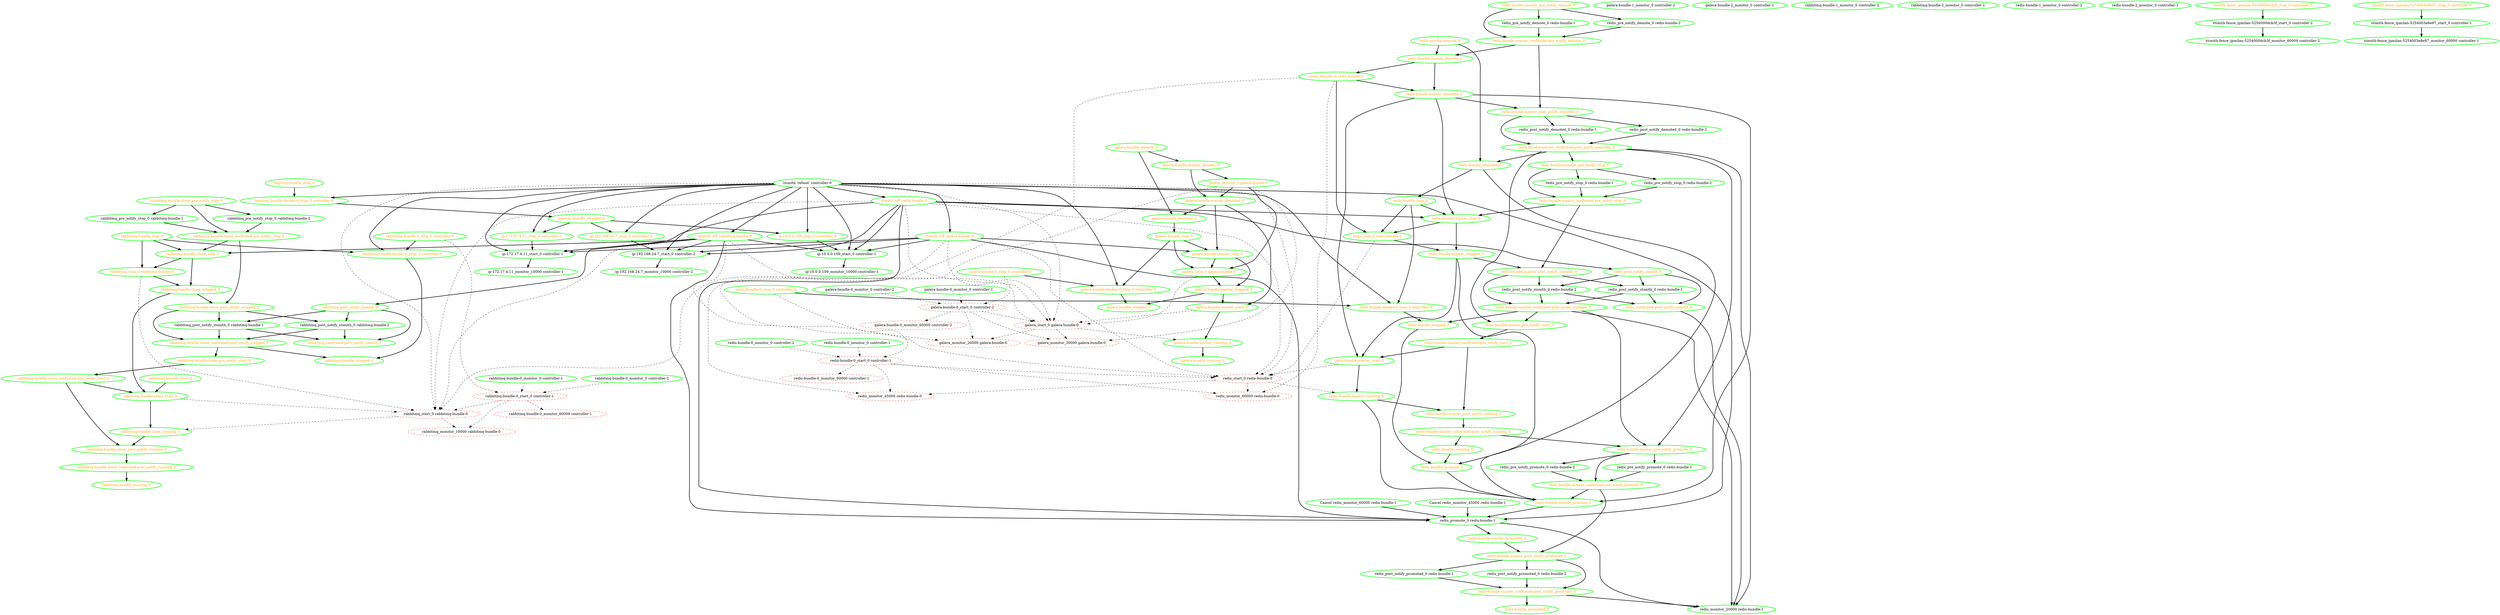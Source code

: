 digraph "g" {
"Cancel redis_monitor_45000 redis-bundle-1" -> "redis_promote_0 redis-bundle-1" [ style = bold]
"Cancel redis_monitor_45000 redis-bundle-1" [ style=bold color="green" fontcolor="black"]
"Cancel redis_monitor_60000 redis-bundle-1" -> "redis_promote_0 redis-bundle-1" [ style = bold]
"Cancel redis_monitor_60000 redis-bundle-1" [ style=bold color="green" fontcolor="black"]
"galera-bundle-0_monitor_0 controller-1" -> "galera-bundle-0_start_0 controller-2" [ style = dashed]
"galera-bundle-0_monitor_0 controller-1" [ style=bold color="green" fontcolor="black"]
"galera-bundle-0_monitor_0 controller-2" -> "galera-bundle-0_start_0 controller-2" [ style = dashed]
"galera-bundle-0_monitor_0 controller-2" [ style=bold color="green" fontcolor="black"]
"galera-bundle-0_monitor_60000 controller-2" [ style=dashed color="red" fontcolor="black"]
"galera-bundle-0_start_0 controller-2" -> "galera-bundle-0_monitor_60000 controller-2" [ style = dashed]
"galera-bundle-0_start_0 controller-2" -> "galera_monitor_20000 galera-bundle-0" [ style = dashed]
"galera-bundle-0_start_0 controller-2" -> "galera_monitor_30000 galera-bundle-0" [ style = dashed]
"galera-bundle-0_start_0 controller-2" -> "galera_start_0 galera-bundle-0" [ style = dashed]
"galera-bundle-0_start_0 controller-2" [ style=dashed color="red" fontcolor="black"]
"galera-bundle-0_stop_0 controller-0" -> "galera-bundle-0_start_0 controller-2" [ style = dashed]
"galera-bundle-0_stop_0 controller-0" -> "galera-bundle-docker-0_stop_0 controller-0" [ style = bold]
"galera-bundle-0_stop_0 controller-0" [ style=bold color="green" fontcolor="orange"]
"galera-bundle-1_monitor_0 controller-2" [ style=bold color="green" fontcolor="black"]
"galera-bundle-2_monitor_0 controller-1" [ style=bold color="green" fontcolor="black"]
"galera-bundle-docker-0_stop_0 controller-0" -> "galera-bundle_stopped_0" [ style = bold]
"galera-bundle-docker-0_stop_0 controller-0" [ style=bold color="green" fontcolor="orange"]
"galera-bundle-master_demote_0" -> "galera-bundle-master_demoted_0" [ style = bold]
"galera-bundle-master_demote_0" -> "galera_demote_0 galera-bundle-0" [ style = bold]
"galera-bundle-master_demote_0" [ style=bold color="green" fontcolor="orange"]
"galera-bundle-master_demoted_0" -> "galera-bundle-master_start_0" [ style = bold]
"galera-bundle-master_demoted_0" -> "galera-bundle-master_stop_0" [ style = bold]
"galera-bundle-master_demoted_0" -> "galera-bundle_demoted_0" [ style = bold]
"galera-bundle-master_demoted_0" [ style=bold color="green" fontcolor="orange"]
"galera-bundle-master_running_0" -> "galera-bundle_running_0" [ style = bold]
"galera-bundle-master_running_0" [ style=bold color="green" fontcolor="orange"]
"galera-bundle-master_start_0" -> "galera-bundle-master_running_0" [ style = bold]
"galera-bundle-master_start_0" -> "galera_start_0 galera-bundle-0" [ style = dashed]
"galera-bundle-master_start_0" [ style=bold color="green" fontcolor="orange"]
"galera-bundle-master_stop_0" -> "galera-bundle-master_stopped_0" [ style = bold]
"galera-bundle-master_stop_0" -> "galera_stop_0 galera-bundle-0" [ style = bold]
"galera-bundle-master_stop_0" [ style=bold color="green" fontcolor="orange"]
"galera-bundle-master_stopped_0" -> "galera-bundle-master_start_0" [ style = bold]
"galera-bundle-master_stopped_0" -> "galera-bundle_stopped_0" [ style = bold]
"galera-bundle-master_stopped_0" [ style=bold color="green" fontcolor="orange"]
"galera-bundle_demote_0" -> "galera-bundle-master_demote_0" [ style = bold]
"galera-bundle_demote_0" -> "galera-bundle_demoted_0" [ style = bold]
"galera-bundle_demote_0" [ style=bold color="green" fontcolor="orange"]
"galera-bundle_demoted_0" -> "galera-bundle_stop_0" [ style = bold]
"galera-bundle_demoted_0" [ style=bold color="green" fontcolor="orange"]
"galera-bundle_running_0" [ style=bold color="green" fontcolor="orange"]
"galera-bundle_stop_0" -> "galera-bundle-docker-0_stop_0 controller-0" [ style = bold]
"galera-bundle_stop_0" -> "galera-bundle-master_stop_0" [ style = bold]
"galera-bundle_stop_0" -> "galera_stop_0 galera-bundle-0" [ style = bold]
"galera-bundle_stop_0" [ style=bold color="green" fontcolor="orange"]
"galera-bundle_stopped_0" [ style=bold color="green" fontcolor="orange"]
"galera_demote_0 galera-bundle-0" -> "galera-bundle-master_demoted_0" [ style = bold]
"galera_demote_0 galera-bundle-0" -> "galera_monitor_20000 galera-bundle-0" [ style = dashed]
"galera_demote_0 galera-bundle-0" -> "galera_monitor_30000 galera-bundle-0" [ style = dashed]
"galera_demote_0 galera-bundle-0" -> "galera_stop_0 galera-bundle-0" [ style = bold]
"galera_demote_0 galera-bundle-0" [ style=bold color="green" fontcolor="orange"]
"galera_monitor_20000 galera-bundle-0" [ style=dashed color="red" fontcolor="black"]
"galera_monitor_30000 galera-bundle-0" [ style=dashed color="red" fontcolor="black"]
"galera_start_0 galera-bundle-0" -> "galera-bundle-master_running_0" [ style = dashed]
"galera_start_0 galera-bundle-0" -> "galera_monitor_20000 galera-bundle-0" [ style = dashed]
"galera_start_0 galera-bundle-0" -> "galera_monitor_30000 galera-bundle-0" [ style = dashed]
"galera_start_0 galera-bundle-0" [ style=dashed color="red" fontcolor="black"]
"galera_stop_0 galera-bundle-0" -> "galera-bundle-master_stopped_0" [ style = bold]
"galera_stop_0 galera-bundle-0" -> "galera_start_0 galera-bundle-0" [ style = dashed]
"galera_stop_0 galera-bundle-0" [ style=bold color="green" fontcolor="orange"]
"haproxy-bundle-docker-0_stop_0 controller-0" -> "haproxy-bundle_stopped_0" [ style = bold]
"haproxy-bundle-docker-0_stop_0 controller-0" [ style=bold color="green" fontcolor="orange"]
"haproxy-bundle_stop_0" -> "haproxy-bundle-docker-0_stop_0 controller-0" [ style = bold]
"haproxy-bundle_stop_0" [ style=bold color="green" fontcolor="orange"]
"haproxy-bundle_stopped_0" -> "ip-10.0.0.109_stop_0 controller-0" [ style = bold]
"haproxy-bundle_stopped_0" -> "ip-172.17.4.11_stop_0 controller-0" [ style = bold]
"haproxy-bundle_stopped_0" -> "ip-192.168.24.7_stop_0 controller-0" [ style = bold]
"haproxy-bundle_stopped_0" [ style=bold color="green" fontcolor="orange"]
"ip-10.0.0.109_monitor_10000 controller-1" [ style=bold color="green" fontcolor="black"]
"ip-10.0.0.109_start_0 controller-1" -> "ip-10.0.0.109_monitor_10000 controller-1" [ style = bold]
"ip-10.0.0.109_start_0 controller-1" [ style=bold color="green" fontcolor="black"]
"ip-10.0.0.109_stop_0 controller-0" -> "ip-10.0.0.109_start_0 controller-1" [ style = bold]
"ip-10.0.0.109_stop_0 controller-0" [ style=bold color="green" fontcolor="orange"]
"ip-172.17.4.11_monitor_10000 controller-1" [ style=bold color="green" fontcolor="black"]
"ip-172.17.4.11_start_0 controller-1" -> "ip-172.17.4.11_monitor_10000 controller-1" [ style = bold]
"ip-172.17.4.11_start_0 controller-1" [ style=bold color="green" fontcolor="black"]
"ip-172.17.4.11_stop_0 controller-0" -> "ip-172.17.4.11_start_0 controller-1" [ style = bold]
"ip-172.17.4.11_stop_0 controller-0" [ style=bold color="green" fontcolor="orange"]
"ip-192.168.24.7_monitor_10000 controller-2" [ style=bold color="green" fontcolor="black"]
"ip-192.168.24.7_start_0 controller-2" -> "ip-192.168.24.7_monitor_10000 controller-2" [ style = bold]
"ip-192.168.24.7_start_0 controller-2" [ style=bold color="green" fontcolor="black"]
"ip-192.168.24.7_stop_0 controller-0" -> "ip-192.168.24.7_start_0 controller-2" [ style = bold]
"ip-192.168.24.7_stop_0 controller-0" [ style=bold color="green" fontcolor="orange"]
"rabbitmq-bundle-0_monitor_0 controller-1" -> "rabbitmq-bundle-0_start_0 controller-1" [ style = dashed]
"rabbitmq-bundle-0_monitor_0 controller-1" [ style=bold color="green" fontcolor="black"]
"rabbitmq-bundle-0_monitor_0 controller-2" -> "rabbitmq-bundle-0_start_0 controller-1" [ style = dashed]
"rabbitmq-bundle-0_monitor_0 controller-2" [ style=bold color="green" fontcolor="black"]
"rabbitmq-bundle-0_monitor_60000 controller-1" [ style=dashed color="red" fontcolor="black"]
"rabbitmq-bundle-0_start_0 controller-1" -> "rabbitmq-bundle-0_monitor_60000 controller-1" [ style = dashed]
"rabbitmq-bundle-0_start_0 controller-1" -> "rabbitmq_monitor_10000 rabbitmq-bundle-0" [ style = dashed]
"rabbitmq-bundle-0_start_0 controller-1" -> "rabbitmq_start_0 rabbitmq-bundle-0" [ style = dashed]
"rabbitmq-bundle-0_start_0 controller-1" [ style=dashed color="red" fontcolor="black"]
"rabbitmq-bundle-0_stop_0 controller-0" -> "rabbitmq-bundle-0_start_0 controller-1" [ style = dashed]
"rabbitmq-bundle-0_stop_0 controller-0" -> "rabbitmq-bundle-docker-0_stop_0 controller-0" [ style = bold]
"rabbitmq-bundle-0_stop_0 controller-0" [ style=bold color="green" fontcolor="orange"]
"rabbitmq-bundle-1_monitor_0 controller-2" [ style=bold color="green" fontcolor="black"]
"rabbitmq-bundle-2_monitor_0 controller-1" [ style=bold color="green" fontcolor="black"]
"rabbitmq-bundle-clone_confirmed-post_notify_running_0" -> "rabbitmq-bundle_running_0" [ style = bold]
"rabbitmq-bundle-clone_confirmed-post_notify_running_0" [ style=bold color="green" fontcolor="orange"]
"rabbitmq-bundle-clone_confirmed-post_notify_stopped_0" -> "rabbitmq-bundle-clone_pre_notify_start_0" [ style = bold]
"rabbitmq-bundle-clone_confirmed-post_notify_stopped_0" -> "rabbitmq-bundle_stopped_0" [ style = bold]
"rabbitmq-bundle-clone_confirmed-post_notify_stopped_0" [ style=bold color="green" fontcolor="orange"]
"rabbitmq-bundle-clone_confirmed-pre_notify_start_0" -> "rabbitmq-bundle-clone_post_notify_running_0" [ style = bold]
"rabbitmq-bundle-clone_confirmed-pre_notify_start_0" -> "rabbitmq-bundle-clone_start_0" [ style = bold]
"rabbitmq-bundle-clone_confirmed-pre_notify_start_0" [ style=bold color="green" fontcolor="orange"]
"rabbitmq-bundle-clone_confirmed-pre_notify_stop_0" -> "rabbitmq-bundle-clone_post_notify_stopped_0" [ style = bold]
"rabbitmq-bundle-clone_confirmed-pre_notify_stop_0" -> "rabbitmq-bundle-clone_stop_0" [ style = bold]
"rabbitmq-bundle-clone_confirmed-pre_notify_stop_0" [ style=bold color="green" fontcolor="orange"]
"rabbitmq-bundle-clone_post_notify_running_0" -> "rabbitmq-bundle-clone_confirmed-post_notify_running_0" [ style = bold]
"rabbitmq-bundle-clone_post_notify_running_0" [ style=bold color="green" fontcolor="orange"]
"rabbitmq-bundle-clone_post_notify_stopped_0" -> "rabbitmq-bundle-clone_confirmed-post_notify_stopped_0" [ style = bold]
"rabbitmq-bundle-clone_post_notify_stopped_0" -> "rabbitmq_post_notify_stonith_0 rabbitmq-bundle-1" [ style = bold]
"rabbitmq-bundle-clone_post_notify_stopped_0" -> "rabbitmq_post_notify_stonith_0 rabbitmq-bundle-2" [ style = bold]
"rabbitmq-bundle-clone_post_notify_stopped_0" [ style=bold color="green" fontcolor="orange"]
"rabbitmq-bundle-clone_pre_notify_start_0" -> "rabbitmq-bundle-clone_confirmed-pre_notify_start_0" [ style = bold]
"rabbitmq-bundle-clone_pre_notify_start_0" [ style=bold color="green" fontcolor="orange"]
"rabbitmq-bundle-clone_pre_notify_stop_0" -> "rabbitmq-bundle-clone_confirmed-pre_notify_stop_0" [ style = bold]
"rabbitmq-bundle-clone_pre_notify_stop_0" -> "rabbitmq_pre_notify_stop_0 rabbitmq-bundle-1" [ style = bold]
"rabbitmq-bundle-clone_pre_notify_stop_0" -> "rabbitmq_pre_notify_stop_0 rabbitmq-bundle-2" [ style = bold]
"rabbitmq-bundle-clone_pre_notify_stop_0" [ style=bold color="green" fontcolor="orange"]
"rabbitmq-bundle-clone_running_0" -> "rabbitmq-bundle-clone_post_notify_running_0" [ style = bold]
"rabbitmq-bundle-clone_running_0" [ style=bold color="green" fontcolor="orange"]
"rabbitmq-bundle-clone_start_0" -> "rabbitmq-bundle-clone_running_0" [ style = bold]
"rabbitmq-bundle-clone_start_0" -> "rabbitmq_start_0 rabbitmq-bundle-0" [ style = dashed]
"rabbitmq-bundle-clone_start_0" [ style=bold color="green" fontcolor="orange"]
"rabbitmq-bundle-clone_stop_0" -> "rabbitmq-bundle-clone_stopped_0" [ style = bold]
"rabbitmq-bundle-clone_stop_0" -> "rabbitmq_stop_0 rabbitmq-bundle-0" [ style = bold]
"rabbitmq-bundle-clone_stop_0" [ style=bold color="green" fontcolor="orange"]
"rabbitmq-bundle-clone_stopped_0" -> "rabbitmq-bundle-clone_post_notify_stopped_0" [ style = bold]
"rabbitmq-bundle-clone_stopped_0" -> "rabbitmq-bundle-clone_start_0" [ style = bold]
"rabbitmq-bundle-clone_stopped_0" [ style=bold color="green" fontcolor="orange"]
"rabbitmq-bundle-docker-0_stop_0 controller-0" -> "rabbitmq-bundle_stopped_0" [ style = bold]
"rabbitmq-bundle-docker-0_stop_0 controller-0" [ style=bold color="green" fontcolor="orange"]
"rabbitmq-bundle_running_0" [ style=bold color="green" fontcolor="orange"]
"rabbitmq-bundle_start_0" -> "rabbitmq-bundle-clone_start_0" [ style = bold]
"rabbitmq-bundle_start_0" [ style=bold color="green" fontcolor="orange"]
"rabbitmq-bundle_stop_0" -> "rabbitmq-bundle-clone_stop_0" [ style = bold]
"rabbitmq-bundle_stop_0" -> "rabbitmq-bundle-docker-0_stop_0 controller-0" [ style = bold]
"rabbitmq-bundle_stop_0" -> "rabbitmq_stop_0 rabbitmq-bundle-0" [ style = bold]
"rabbitmq-bundle_stop_0" [ style=bold color="green" fontcolor="orange"]
"rabbitmq-bundle_stopped_0" [ style=bold color="green" fontcolor="orange"]
"rabbitmq_confirmed-post_notify_stonith_0" [ style=bold color="green" fontcolor="orange"]
"rabbitmq_monitor_10000 rabbitmq-bundle-0" [ style=dashed color="red" fontcolor="black"]
"rabbitmq_post_notify_stonith_0 rabbitmq-bundle-1" -> "rabbitmq-bundle-clone_confirmed-post_notify_stopped_0" [ style = bold]
"rabbitmq_post_notify_stonith_0 rabbitmq-bundle-1" -> "rabbitmq_confirmed-post_notify_stonith_0" [ style = bold]
"rabbitmq_post_notify_stonith_0 rabbitmq-bundle-1" [ style=bold color="green" fontcolor="black"]
"rabbitmq_post_notify_stonith_0 rabbitmq-bundle-2" -> "rabbitmq-bundle-clone_confirmed-post_notify_stopped_0" [ style = bold]
"rabbitmq_post_notify_stonith_0 rabbitmq-bundle-2" -> "rabbitmq_confirmed-post_notify_stonith_0" [ style = bold]
"rabbitmq_post_notify_stonith_0 rabbitmq-bundle-2" [ style=bold color="green" fontcolor="black"]
"rabbitmq_post_notify_stonith_0" -> "rabbitmq_confirmed-post_notify_stonith_0" [ style = bold]
"rabbitmq_post_notify_stonith_0" -> "rabbitmq_post_notify_stonith_0 rabbitmq-bundle-1" [ style = bold]
"rabbitmq_post_notify_stonith_0" -> "rabbitmq_post_notify_stonith_0 rabbitmq-bundle-2" [ style = bold]
"rabbitmq_post_notify_stonith_0" [ style=bold color="green" fontcolor="orange"]
"rabbitmq_pre_notify_stop_0 rabbitmq-bundle-1" -> "rabbitmq-bundle-clone_confirmed-pre_notify_stop_0" [ style = bold]
"rabbitmq_pre_notify_stop_0 rabbitmq-bundle-1" [ style=bold color="green" fontcolor="black"]
"rabbitmq_pre_notify_stop_0 rabbitmq-bundle-2" -> "rabbitmq-bundle-clone_confirmed-pre_notify_stop_0" [ style = bold]
"rabbitmq_pre_notify_stop_0 rabbitmq-bundle-2" [ style=bold color="green" fontcolor="black"]
"rabbitmq_start_0 rabbitmq-bundle-0" -> "rabbitmq-bundle-clone_running_0" [ style = dashed]
"rabbitmq_start_0 rabbitmq-bundle-0" -> "rabbitmq_monitor_10000 rabbitmq-bundle-0" [ style = dashed]
"rabbitmq_start_0 rabbitmq-bundle-0" [ style=dashed color="red" fontcolor="black"]
"rabbitmq_stop_0 rabbitmq-bundle-0" -> "rabbitmq-bundle-clone_stopped_0" [ style = bold]
"rabbitmq_stop_0 rabbitmq-bundle-0" -> "rabbitmq_start_0 rabbitmq-bundle-0" [ style = dashed]
"rabbitmq_stop_0 rabbitmq-bundle-0" [ style=bold color="green" fontcolor="orange"]
"redis-bundle-0_monitor_0 controller-1" -> "redis-bundle-0_start_0 controller-1" [ style = dashed]
"redis-bundle-0_monitor_0 controller-1" [ style=bold color="green" fontcolor="black"]
"redis-bundle-0_monitor_0 controller-2" -> "redis-bundle-0_start_0 controller-1" [ style = dashed]
"redis-bundle-0_monitor_0 controller-2" [ style=bold color="green" fontcolor="black"]
"redis-bundle-0_monitor_60000 controller-1" [ style=dashed color="red" fontcolor="black"]
"redis-bundle-0_start_0 controller-1" -> "redis-bundle-0_monitor_60000 controller-1" [ style = dashed]
"redis-bundle-0_start_0 controller-1" -> "redis_monitor_45000 redis-bundle-0" [ style = dashed]
"redis-bundle-0_start_0 controller-1" -> "redis_monitor_60000 redis-bundle-0" [ style = dashed]
"redis-bundle-0_start_0 controller-1" -> "redis_start_0 redis-bundle-0" [ style = dashed]
"redis-bundle-0_start_0 controller-1" [ style=dashed color="red" fontcolor="black"]
"redis-bundle-0_stop_0 controller-0" -> "redis-bundle-0_start_0 controller-1" [ style = dashed]
"redis-bundle-0_stop_0 controller-0" -> "redis-bundle-docker-0_stop_0 controller-0" [ style = bold]
"redis-bundle-0_stop_0 controller-0" [ style=bold color="green" fontcolor="orange"]
"redis-bundle-1_monitor_0 controller-2" [ style=bold color="green" fontcolor="black"]
"redis-bundle-2_monitor_0 controller-1" [ style=bold color="green" fontcolor="black"]
"redis-bundle-docker-0_stop_0 controller-0" -> "redis-bundle_stopped_0" [ style = bold]
"redis-bundle-docker-0_stop_0 controller-0" [ style=bold color="green" fontcolor="orange"]
"redis-bundle-master_confirmed-post_notify_demoted_0" -> "redis-bundle-master_pre_notify_promote_0" [ style = bold]
"redis-bundle-master_confirmed-post_notify_demoted_0" -> "redis-bundle-master_pre_notify_start_0" [ style = bold]
"redis-bundle-master_confirmed-post_notify_demoted_0" -> "redis-bundle-master_pre_notify_stop_0" [ style = bold]
"redis-bundle-master_confirmed-post_notify_demoted_0" -> "redis-bundle_demoted_0" [ style = bold]
"redis-bundle-master_confirmed-post_notify_demoted_0" -> "redis_monitor_20000 redis-bundle-1" [ style = bold]
"redis-bundle-master_confirmed-post_notify_demoted_0" [ style=bold color="green" fontcolor="orange"]
"redis-bundle-master_confirmed-post_notify_promoted_0" -> "redis-bundle_promoted_0" [ style = bold]
"redis-bundle-master_confirmed-post_notify_promoted_0" -> "redis_monitor_20000 redis-bundle-1" [ style = bold]
"redis-bundle-master_confirmed-post_notify_promoted_0" [ style=bold color="green" fontcolor="orange"]
"redis-bundle-master_confirmed-post_notify_running_0" -> "redis-bundle-master_pre_notify_promote_0" [ style = bold]
"redis-bundle-master_confirmed-post_notify_running_0" -> "redis-bundle_running_0" [ style = bold]
"redis-bundle-master_confirmed-post_notify_running_0" [ style=bold color="green" fontcolor="orange"]
"redis-bundle-master_confirmed-post_notify_stopped_0" -> "redis-bundle-master_pre_notify_promote_0" [ style = bold]
"redis-bundle-master_confirmed-post_notify_stopped_0" -> "redis-bundle-master_pre_notify_start_0" [ style = bold]
"redis-bundle-master_confirmed-post_notify_stopped_0" -> "redis-bundle_stopped_0" [ style = bold]
"redis-bundle-master_confirmed-post_notify_stopped_0" -> "redis_monitor_20000 redis-bundle-1" [ style = bold]
"redis-bundle-master_confirmed-post_notify_stopped_0" [ style=bold color="green" fontcolor="orange"]
"redis-bundle-master_confirmed-pre_notify_demote_0" -> "redis-bundle-master_demote_0" [ style = bold]
"redis-bundle-master_confirmed-pre_notify_demote_0" -> "redis-bundle-master_post_notify_demoted_0" [ style = bold]
"redis-bundle-master_confirmed-pre_notify_demote_0" [ style=bold color="green" fontcolor="orange"]
"redis-bundle-master_confirmed-pre_notify_promote_0" -> "redis-bundle-master_post_notify_promoted_0" [ style = bold]
"redis-bundle-master_confirmed-pre_notify_promote_0" -> "redis-bundle-master_promote_0" [ style = bold]
"redis-bundle-master_confirmed-pre_notify_promote_0" [ style=bold color="green" fontcolor="orange"]
"redis-bundle-master_confirmed-pre_notify_start_0" -> "redis-bundle-master_post_notify_running_0" [ style = bold]
"redis-bundle-master_confirmed-pre_notify_start_0" -> "redis-bundle-master_start_0" [ style = bold]
"redis-bundle-master_confirmed-pre_notify_start_0" [ style=bold color="green" fontcolor="orange"]
"redis-bundle-master_confirmed-pre_notify_stop_0" -> "redis-bundle-master_post_notify_stopped_0" [ style = bold]
"redis-bundle-master_confirmed-pre_notify_stop_0" -> "redis-bundle-master_stop_0" [ style = bold]
"redis-bundle-master_confirmed-pre_notify_stop_0" [ style=bold color="green" fontcolor="orange"]
"redis-bundle-master_demote_0" -> "redis-bundle-master_demoted_0" [ style = bold]
"redis-bundle-master_demote_0" -> "redis_demote_0 redis-bundle-0" [ style = bold]
"redis-bundle-master_demote_0" [ style=bold color="green" fontcolor="orange"]
"redis-bundle-master_demoted_0" -> "redis-bundle-master_post_notify_demoted_0" [ style = bold]
"redis-bundle-master_demoted_0" -> "redis-bundle-master_promote_0" [ style = bold]
"redis-bundle-master_demoted_0" -> "redis-bundle-master_start_0" [ style = bold]
"redis-bundle-master_demoted_0" -> "redis-bundle-master_stop_0" [ style = bold]
"redis-bundle-master_demoted_0" [ style=bold color="green" fontcolor="orange"]
"redis-bundle-master_post_notify_demoted_0" -> "redis-bundle-master_confirmed-post_notify_demoted_0" [ style = bold]
"redis-bundle-master_post_notify_demoted_0" -> "redis_post_notify_demoted_0 redis-bundle-1" [ style = bold]
"redis-bundle-master_post_notify_demoted_0" -> "redis_post_notify_demoted_0 redis-bundle-2" [ style = bold]
"redis-bundle-master_post_notify_demoted_0" [ style=bold color="green" fontcolor="orange"]
"redis-bundle-master_post_notify_promoted_0" -> "redis-bundle-master_confirmed-post_notify_promoted_0" [ style = bold]
"redis-bundle-master_post_notify_promoted_0" -> "redis_post_notify_promoted_0 redis-bundle-1" [ style = bold]
"redis-bundle-master_post_notify_promoted_0" -> "redis_post_notify_promoted_0 redis-bundle-2" [ style = bold]
"redis-bundle-master_post_notify_promoted_0" [ style=bold color="green" fontcolor="orange"]
"redis-bundle-master_post_notify_running_0" -> "redis-bundle-master_confirmed-post_notify_running_0" [ style = bold]
"redis-bundle-master_post_notify_running_0" [ style=bold color="green" fontcolor="orange"]
"redis-bundle-master_post_notify_stopped_0" -> "redis-bundle-master_confirmed-post_notify_stopped_0" [ style = bold]
"redis-bundle-master_post_notify_stopped_0" -> "redis_post_notify_stonith_0 redis-bundle-1" [ style = bold]
"redis-bundle-master_post_notify_stopped_0" -> "redis_post_notify_stonith_0 redis-bundle-2" [ style = bold]
"redis-bundle-master_post_notify_stopped_0" [ style=bold color="green" fontcolor="orange"]
"redis-bundle-master_pre_notify_demote_0" -> "redis-bundle-master_confirmed-pre_notify_demote_0" [ style = bold]
"redis-bundle-master_pre_notify_demote_0" -> "redis_pre_notify_demote_0 redis-bundle-1" [ style = bold]
"redis-bundle-master_pre_notify_demote_0" -> "redis_pre_notify_demote_0 redis-bundle-2" [ style = bold]
"redis-bundle-master_pre_notify_demote_0" [ style=bold color="green" fontcolor="orange"]
"redis-bundle-master_pre_notify_promote_0" -> "redis-bundle-master_confirmed-pre_notify_promote_0" [ style = bold]
"redis-bundle-master_pre_notify_promote_0" -> "redis_pre_notify_promote_0 redis-bundle-1" [ style = bold]
"redis-bundle-master_pre_notify_promote_0" -> "redis_pre_notify_promote_0 redis-bundle-2" [ style = bold]
"redis-bundle-master_pre_notify_promote_0" [ style=bold color="green" fontcolor="orange"]
"redis-bundle-master_pre_notify_start_0" -> "redis-bundle-master_confirmed-pre_notify_start_0" [ style = bold]
"redis-bundle-master_pre_notify_start_0" [ style=bold color="green" fontcolor="orange"]
"redis-bundle-master_pre_notify_stop_0" -> "redis-bundle-master_confirmed-pre_notify_stop_0" [ style = bold]
"redis-bundle-master_pre_notify_stop_0" -> "redis_pre_notify_stop_0 redis-bundle-1" [ style = bold]
"redis-bundle-master_pre_notify_stop_0" -> "redis_pre_notify_stop_0 redis-bundle-2" [ style = bold]
"redis-bundle-master_pre_notify_stop_0" [ style=bold color="green" fontcolor="orange"]
"redis-bundle-master_promote_0" -> "redis_promote_0 redis-bundle-1" [ style = bold]
"redis-bundle-master_promote_0" [ style=bold color="green" fontcolor="orange"]
"redis-bundle-master_promoted_0" -> "redis-bundle-master_post_notify_promoted_0" [ style = bold]
"redis-bundle-master_promoted_0" [ style=bold color="green" fontcolor="orange"]
"redis-bundle-master_running_0" -> "redis-bundle-master_post_notify_running_0" [ style = bold]
"redis-bundle-master_running_0" -> "redis-bundle-master_promote_0" [ style = bold]
"redis-bundle-master_running_0" [ style=bold color="green" fontcolor="orange"]
"redis-bundle-master_start_0" -> "redis-bundle-master_running_0" [ style = bold]
"redis-bundle-master_start_0" -> "redis_start_0 redis-bundle-0" [ style = dashed]
"redis-bundle-master_start_0" [ style=bold color="green" fontcolor="orange"]
"redis-bundle-master_stop_0" -> "redis-bundle-master_stopped_0" [ style = bold]
"redis-bundle-master_stop_0" -> "redis_stop_0 redis-bundle-0" [ style = bold]
"redis-bundle-master_stop_0" [ style=bold color="green" fontcolor="orange"]
"redis-bundle-master_stopped_0" -> "redis-bundle-master_post_notify_stopped_0" [ style = bold]
"redis-bundle-master_stopped_0" -> "redis-bundle-master_promote_0" [ style = bold]
"redis-bundle-master_stopped_0" -> "redis-bundle-master_start_0" [ style = bold]
"redis-bundle-master_stopped_0" [ style=bold color="green" fontcolor="orange"]
"redis-bundle_demote_0" -> "redis-bundle-master_demote_0" [ style = bold]
"redis-bundle_demote_0" -> "redis-bundle_demoted_0" [ style = bold]
"redis-bundle_demote_0" [ style=bold color="green" fontcolor="orange"]
"redis-bundle_demoted_0" -> "redis-bundle_promote_0" [ style = bold]
"redis-bundle_demoted_0" -> "redis-bundle_stop_0" [ style = bold]
"redis-bundle_demoted_0" [ style=bold color="green" fontcolor="orange"]
"redis-bundle_promote_0" -> "redis-bundle-master_promote_0" [ style = bold]
"redis-bundle_promote_0" [ style=bold color="green" fontcolor="orange"]
"redis-bundle_promoted_0" [ style=bold color="green" fontcolor="orange"]
"redis-bundle_running_0" -> "redis-bundle_promote_0" [ style = bold]
"redis-bundle_running_0" [ style=bold color="green" fontcolor="orange"]
"redis-bundle_stop_0" -> "redis-bundle-docker-0_stop_0 controller-0" [ style = bold]
"redis-bundle_stop_0" -> "redis-bundle-master_stop_0" [ style = bold]
"redis-bundle_stop_0" -> "redis_stop_0 redis-bundle-0" [ style = bold]
"redis-bundle_stop_0" [ style=bold color="green" fontcolor="orange"]
"redis-bundle_stopped_0" -> "redis-bundle_promote_0" [ style = bold]
"redis-bundle_stopped_0" [ style=bold color="green" fontcolor="orange"]
"redis_confirmed-post_notify_stonith_0" -> "redis_monitor_20000 redis-bundle-1" [ style = bold]
"redis_confirmed-post_notify_stonith_0" [ style=bold color="green" fontcolor="orange"]
"redis_demote_0 redis-bundle-0" -> "redis-bundle-master_demoted_0" [ style = bold]
"redis_demote_0 redis-bundle-0" -> "redis_monitor_45000 redis-bundle-0" [ style = dashed]
"redis_demote_0 redis-bundle-0" -> "redis_monitor_60000 redis-bundle-0" [ style = dashed]
"redis_demote_0 redis-bundle-0" -> "redis_stop_0 redis-bundle-0" [ style = bold]
"redis_demote_0 redis-bundle-0" [ style=bold color="green" fontcolor="orange"]
"redis_monitor_20000 redis-bundle-1" [ style=bold color="green" fontcolor="black"]
"redis_monitor_45000 redis-bundle-0" [ style=dashed color="red" fontcolor="black"]
"redis_monitor_60000 redis-bundle-0" [ style=dashed color="red" fontcolor="black"]
"redis_post_notify_demoted_0 redis-bundle-1" -> "redis-bundle-master_confirmed-post_notify_demoted_0" [ style = bold]
"redis_post_notify_demoted_0 redis-bundle-1" [ style=bold color="green" fontcolor="black"]
"redis_post_notify_demoted_0 redis-bundle-2" -> "redis-bundle-master_confirmed-post_notify_demoted_0" [ style = bold]
"redis_post_notify_demoted_0 redis-bundle-2" [ style=bold color="green" fontcolor="black"]
"redis_post_notify_promoted_0 redis-bundle-1" -> "redis-bundle-master_confirmed-post_notify_promoted_0" [ style = bold]
"redis_post_notify_promoted_0 redis-bundle-1" [ style=bold color="green" fontcolor="black"]
"redis_post_notify_promoted_0 redis-bundle-2" -> "redis-bundle-master_confirmed-post_notify_promoted_0" [ style = bold]
"redis_post_notify_promoted_0 redis-bundle-2" [ style=bold color="green" fontcolor="black"]
"redis_post_notify_stonith_0 redis-bundle-1" -> "redis-bundle-master_confirmed-post_notify_stopped_0" [ style = bold]
"redis_post_notify_stonith_0 redis-bundle-1" -> "redis_confirmed-post_notify_stonith_0" [ style = bold]
"redis_post_notify_stonith_0 redis-bundle-1" [ style=bold color="green" fontcolor="black"]
"redis_post_notify_stonith_0 redis-bundle-2" -> "redis-bundle-master_confirmed-post_notify_stopped_0" [ style = bold]
"redis_post_notify_stonith_0 redis-bundle-2" -> "redis_confirmed-post_notify_stonith_0" [ style = bold]
"redis_post_notify_stonith_0 redis-bundle-2" [ style=bold color="green" fontcolor="black"]
"redis_post_notify_stonith_0" -> "redis_confirmed-post_notify_stonith_0" [ style = bold]
"redis_post_notify_stonith_0" -> "redis_post_notify_stonith_0 redis-bundle-1" [ style = bold]
"redis_post_notify_stonith_0" -> "redis_post_notify_stonith_0 redis-bundle-2" [ style = bold]
"redis_post_notify_stonith_0" [ style=bold color="green" fontcolor="orange"]
"redis_pre_notify_demote_0 redis-bundle-1" -> "redis-bundle-master_confirmed-pre_notify_demote_0" [ style = bold]
"redis_pre_notify_demote_0 redis-bundle-1" [ style=bold color="green" fontcolor="black"]
"redis_pre_notify_demote_0 redis-bundle-2" -> "redis-bundle-master_confirmed-pre_notify_demote_0" [ style = bold]
"redis_pre_notify_demote_0 redis-bundle-2" [ style=bold color="green" fontcolor="black"]
"redis_pre_notify_promote_0 redis-bundle-1" -> "redis-bundle-master_confirmed-pre_notify_promote_0" [ style = bold]
"redis_pre_notify_promote_0 redis-bundle-1" [ style=bold color="green" fontcolor="black"]
"redis_pre_notify_promote_0 redis-bundle-2" -> "redis-bundle-master_confirmed-pre_notify_promote_0" [ style = bold]
"redis_pre_notify_promote_0 redis-bundle-2" [ style=bold color="green" fontcolor="black"]
"redis_pre_notify_stop_0 redis-bundle-1" -> "redis-bundle-master_confirmed-pre_notify_stop_0" [ style = bold]
"redis_pre_notify_stop_0 redis-bundle-1" [ style=bold color="green" fontcolor="black"]
"redis_pre_notify_stop_0 redis-bundle-2" -> "redis-bundle-master_confirmed-pre_notify_stop_0" [ style = bold]
"redis_pre_notify_stop_0 redis-bundle-2" [ style=bold color="green" fontcolor="black"]
"redis_promote_0 redis-bundle-1" -> "redis-bundle-master_promoted_0" [ style = bold]
"redis_promote_0 redis-bundle-1" -> "redis_monitor_20000 redis-bundle-1" [ style = bold]
"redis_promote_0 redis-bundle-1" [ style=bold color="green" fontcolor="black"]
"redis_start_0 redis-bundle-0" -> "redis-bundle-master_running_0" [ style = dashed]
"redis_start_0 redis-bundle-0" -> "redis_monitor_45000 redis-bundle-0" [ style = dashed]
"redis_start_0 redis-bundle-0" -> "redis_monitor_60000 redis-bundle-0" [ style = dashed]
"redis_start_0 redis-bundle-0" [ style=dashed color="red" fontcolor="black"]
"redis_stop_0 redis-bundle-0" -> "redis-bundle-master_stopped_0" [ style = bold]
"redis_stop_0 redis-bundle-0" -> "redis_start_0 redis-bundle-0" [ style = dashed]
"redis_stop_0 redis-bundle-0" [ style=bold color="green" fontcolor="orange"]
"stonith 'off' galera-bundle-0" -> "galera-bundle-master_stop_0" [ style = bold]
"stonith 'off' galera-bundle-0" -> "galera_start_0 galera-bundle-0" [ style = dashed]
"stonith 'off' galera-bundle-0" -> "ip-10.0.0.109_start_0 controller-1" [ style = bold]
"stonith 'off' galera-bundle-0" -> "ip-172.17.4.11_start_0 controller-1" [ style = bold]
"stonith 'off' galera-bundle-0" -> "ip-192.168.24.7_start_0 controller-2" [ style = bold]
"stonith 'off' galera-bundle-0" -> "rabbitmq_start_0 rabbitmq-bundle-0" [ style = dashed]
"stonith 'off' galera-bundle-0" -> "redis_promote_0 redis-bundle-1" [ style = bold]
"stonith 'off' galera-bundle-0" -> "redis_start_0 redis-bundle-0" [ style = dashed]
"stonith 'off' galera-bundle-0" [ style=bold color="green" fontcolor="orange"]
"stonith 'off' rabbitmq-bundle-0" -> "galera_start_0 galera-bundle-0" [ style = dashed]
"stonith 'off' rabbitmq-bundle-0" -> "ip-10.0.0.109_start_0 controller-1" [ style = bold]
"stonith 'off' rabbitmq-bundle-0" -> "ip-172.17.4.11_start_0 controller-1" [ style = bold]
"stonith 'off' rabbitmq-bundle-0" -> "ip-192.168.24.7_start_0 controller-2" [ style = bold]
"stonith 'off' rabbitmq-bundle-0" -> "rabbitmq-bundle-clone_stop_0" [ style = bold]
"stonith 'off' rabbitmq-bundle-0" -> "rabbitmq_post_notify_stonith_0" [ style = bold]
"stonith 'off' rabbitmq-bundle-0" -> "rabbitmq_start_0 rabbitmq-bundle-0" [ style = dashed]
"stonith 'off' rabbitmq-bundle-0" -> "redis_promote_0 redis-bundle-1" [ style = bold]
"stonith 'off' rabbitmq-bundle-0" -> "redis_start_0 redis-bundle-0" [ style = dashed]
"stonith 'off' rabbitmq-bundle-0" [ style=bold color="green" fontcolor="orange"]
"stonith 'off' redis-bundle-0" -> "galera_start_0 galera-bundle-0" [ style = dashed]
"stonith 'off' redis-bundle-0" -> "ip-10.0.0.109_start_0 controller-1" [ style = bold]
"stonith 'off' redis-bundle-0" -> "ip-172.17.4.11_start_0 controller-1" [ style = bold]
"stonith 'off' redis-bundle-0" -> "ip-192.168.24.7_start_0 controller-2" [ style = bold]
"stonith 'off' redis-bundle-0" -> "rabbitmq_start_0 rabbitmq-bundle-0" [ style = dashed]
"stonith 'off' redis-bundle-0" -> "redis-bundle-master_stop_0" [ style = bold]
"stonith 'off' redis-bundle-0" -> "redis_post_notify_stonith_0" [ style = bold]
"stonith 'off' redis-bundle-0" -> "redis_promote_0 redis-bundle-1" [ style = bold]
"stonith 'off' redis-bundle-0" -> "redis_start_0 redis-bundle-0" [ style = dashed]
"stonith 'off' redis-bundle-0" [ style=bold color="green" fontcolor="orange"]
"stonith 'reboot' controller-0" -> "galera-bundle-docker-0_stop_0 controller-0" [ style = bold]
"stonith 'reboot' controller-0" -> "galera_start_0 galera-bundle-0" [ style = dashed]
"stonith 'reboot' controller-0" -> "haproxy-bundle-docker-0_stop_0 controller-0" [ style = bold]
"stonith 'reboot' controller-0" -> "ip-10.0.0.109_start_0 controller-1" [ style = bold]
"stonith 'reboot' controller-0" -> "ip-10.0.0.109_stop_0 controller-0" [ style = bold]
"stonith 'reboot' controller-0" -> "ip-172.17.4.11_start_0 controller-1" [ style = bold]
"stonith 'reboot' controller-0" -> "ip-172.17.4.11_stop_0 controller-0" [ style = bold]
"stonith 'reboot' controller-0" -> "ip-192.168.24.7_start_0 controller-2" [ style = bold]
"stonith 'reboot' controller-0" -> "ip-192.168.24.7_stop_0 controller-0" [ style = bold]
"stonith 'reboot' controller-0" -> "rabbitmq-bundle-docker-0_stop_0 controller-0" [ style = bold]
"stonith 'reboot' controller-0" -> "rabbitmq_start_0 rabbitmq-bundle-0" [ style = dashed]
"stonith 'reboot' controller-0" -> "redis-bundle-docker-0_stop_0 controller-0" [ style = bold]
"stonith 'reboot' controller-0" -> "redis_promote_0 redis-bundle-1" [ style = bold]
"stonith 'reboot' controller-0" -> "redis_start_0 redis-bundle-0" [ style = dashed]
"stonith 'reboot' controller-0" -> "stonith 'off' galera-bundle-0" [ style = bold]
"stonith 'reboot' controller-0" -> "stonith 'off' rabbitmq-bundle-0" [ style = bold]
"stonith 'reboot' controller-0" -> "stonith 'off' redis-bundle-0" [ style = bold]
"stonith 'reboot' controller-0" [ style=bold color="green" fontcolor="black"]
"stonith-fence_ipmilan-5254000dcb3f_monitor_60000 controller-2" [ style=bold color="green" fontcolor="black"]
"stonith-fence_ipmilan-5254000dcb3f_start_0 controller-2" -> "stonith-fence_ipmilan-5254000dcb3f_monitor_60000 controller-2" [ style = bold]
"stonith-fence_ipmilan-5254000dcb3f_start_0 controller-2" [ style=bold color="green" fontcolor="black"]
"stonith-fence_ipmilan-5254000dcb3f_stop_0 controller-0" -> "stonith-fence_ipmilan-5254000dcb3f_start_0 controller-2" [ style = bold]
"stonith-fence_ipmilan-5254000dcb3f_stop_0 controller-0" [ style=bold color="green" fontcolor="orange"]
"stonith-fence_ipmilan-5254003e8e97_monitor_60000 controller-1" [ style=bold color="green" fontcolor="black"]
"stonith-fence_ipmilan-5254003e8e97_start_0 controller-1" -> "stonith-fence_ipmilan-5254003e8e97_monitor_60000 controller-1" [ style = bold]
"stonith-fence_ipmilan-5254003e8e97_start_0 controller-1" [ style=bold color="green" fontcolor="black"]
"stonith-fence_ipmilan-5254003e8e97_stop_0 controller-0" -> "stonith-fence_ipmilan-5254003e8e97_start_0 controller-1" [ style = bold]
"stonith-fence_ipmilan-5254003e8e97_stop_0 controller-0" [ style=bold color="green" fontcolor="orange"]
}
